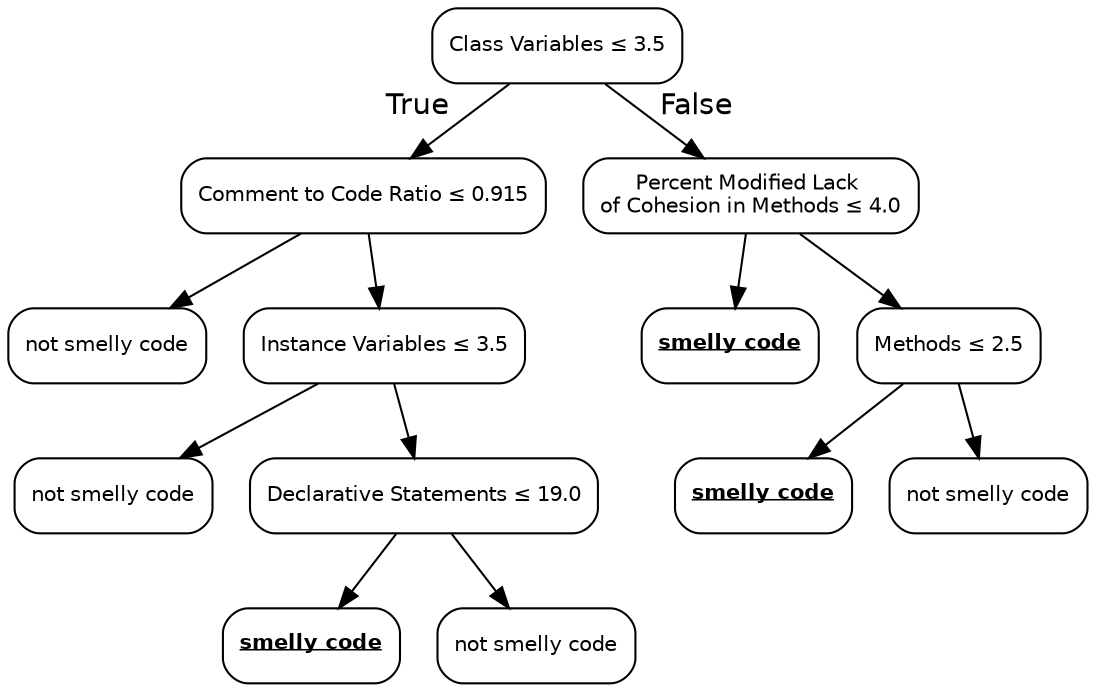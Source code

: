 digraph Tree {
node [color="black", fontname=helvetica, shape=box, style="rounded", width=0.5, fontsize=10];
edge [fontname=helvetica];
0 [label=<Class Variables &le; 3.5>];
1 [label=<Comment to Code Ratio &le; 0.915>];
0 -> 1  [headlabel="True", labelangle=45, labeldistance="2.5"];
5 [label=<not smelly code>];
1 -> 5;
6 [label=<Instance Variables &le; 3.5>];
1 -> 6;
7 [label=<not smelly code>];
6 -> 7;
8 [label=<Declarative Statements &le; 19.0>];
6 -> 8;
11 [label=<<u><b>smelly code</b></u>>];
8 -> 11;
12 [label=<not smelly code>];
8 -> 12;
2 [label=<Percent Modified Lack <br/>of Cohesion in Methods &le; 4.0>];
0 -> 2  [headlabel="False", labelangle="-45", labeldistance="2.5"];
3 [label=<<u><b>smelly code</b></u>>];
2 -> 3;
4 [label=<Methods &le; 2.5>];
2 -> 4;
9 [label=<<u><b>smelly code</b></u>>];
4 -> 9;
10 [label=<not smelly code>];
4 -> 10;
}
